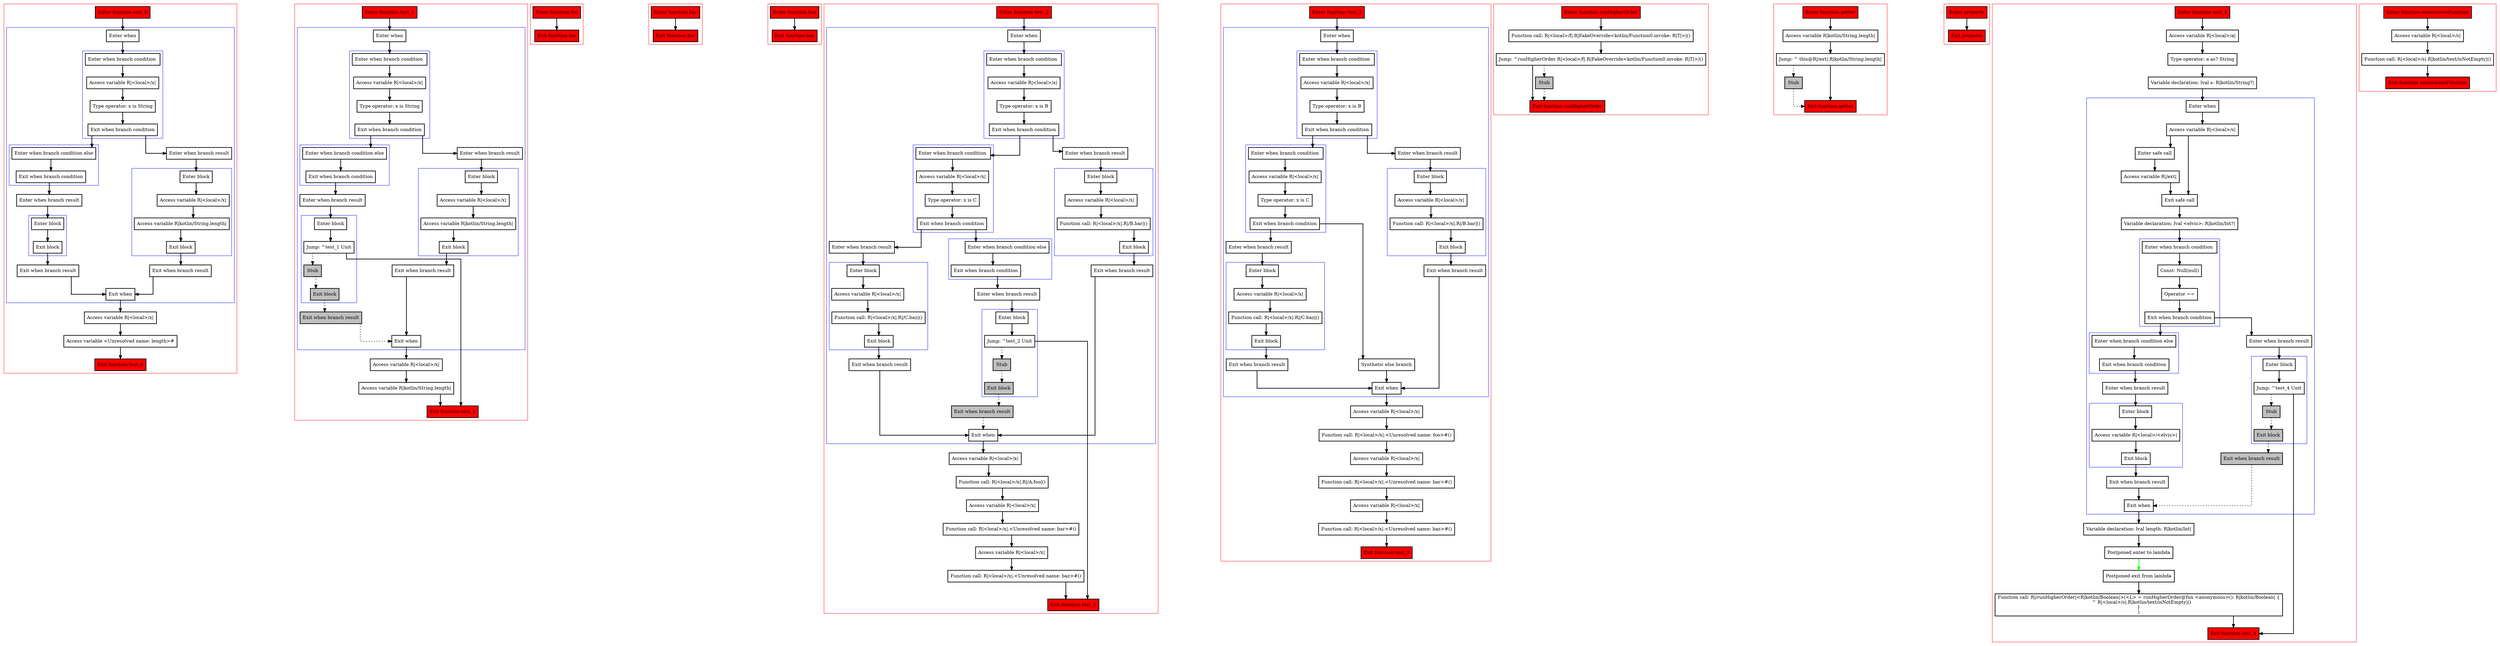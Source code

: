 digraph returns_kt {
    graph [splines=ortho nodesep=3]
    node [shape=box penwidth=2]
    edge [penwidth=2]

    subgraph cluster_0 {
        color=red
        0 [label="Enter function test_0" style="filled" fillcolor=red];
        subgraph cluster_1 {
            color=blue
            1 [label="Enter when"];
            subgraph cluster_2 {
                color=blue
                2 [label="Enter when branch condition "];
                3 [label="Access variable R|<local>/x|"];
                4 [label="Type operator: x is String"];
                5 [label="Exit when branch condition"];
            }
            subgraph cluster_3 {
                color=blue
                6 [label="Enter when branch condition else"];
                7 [label="Exit when branch condition"];
            }
            8 [label="Enter when branch result"];
            subgraph cluster_4 {
                color=blue
                9 [label="Enter block"];
                10 [label="Exit block"];
            }
            11 [label="Exit when branch result"];
            12 [label="Enter when branch result"];
            subgraph cluster_5 {
                color=blue
                13 [label="Enter block"];
                14 [label="Access variable R|<local>/x|"];
                15 [label="Access variable R|kotlin/String.length|"];
                16 [label="Exit block"];
            }
            17 [label="Exit when branch result"];
            18 [label="Exit when"];
        }
        19 [label="Access variable R|<local>/x|"];
        20 [label="Access variable <Unresolved name: length>#"];
        21 [label="Exit function test_0" style="filled" fillcolor=red];
    }

    0 -> {1};
    1 -> {2};
    2 -> {3};
    3 -> {4};
    4 -> {5};
    5 -> {12 6};
    6 -> {7};
    7 -> {8};
    8 -> {9};
    9 -> {10};
    10 -> {11};
    11 -> {18};
    12 -> {13};
    13 -> {14};
    14 -> {15};
    15 -> {16};
    16 -> {17};
    17 -> {18};
    18 -> {19};
    19 -> {20};
    20 -> {21};

    subgraph cluster_6 {
        color=red
        22 [label="Enter function test_1" style="filled" fillcolor=red];
        subgraph cluster_7 {
            color=blue
            23 [label="Enter when"];
            subgraph cluster_8 {
                color=blue
                24 [label="Enter when branch condition "];
                25 [label="Access variable R|<local>/x|"];
                26 [label="Type operator: x is String"];
                27 [label="Exit when branch condition"];
            }
            subgraph cluster_9 {
                color=blue
                28 [label="Enter when branch condition else"];
                29 [label="Exit when branch condition"];
            }
            30 [label="Enter when branch result"];
            subgraph cluster_10 {
                color=blue
                31 [label="Enter block"];
                32 [label="Jump: ^test_1 Unit"];
                33 [label="Stub" style="filled" fillcolor=gray];
                34 [label="Exit block" style="filled" fillcolor=gray];
            }
            35 [label="Exit when branch result" style="filled" fillcolor=gray];
            36 [label="Enter when branch result"];
            subgraph cluster_11 {
                color=blue
                37 [label="Enter block"];
                38 [label="Access variable R|<local>/x|"];
                39 [label="Access variable R|kotlin/String.length|"];
                40 [label="Exit block"];
            }
            41 [label="Exit when branch result"];
            42 [label="Exit when"];
        }
        43 [label="Access variable R|<local>/x|"];
        44 [label="Access variable R|kotlin/String.length|"];
        45 [label="Exit function test_1" style="filled" fillcolor=red];
    }

    22 -> {23};
    23 -> {24};
    24 -> {25};
    25 -> {26};
    26 -> {27};
    27 -> {36 28};
    28 -> {29};
    29 -> {30};
    30 -> {31};
    31 -> {32};
    32 -> {45};
    32 -> {33} [style=dotted];
    33 -> {34} [style=dotted];
    34 -> {35} [style=dotted];
    35 -> {42} [style=dotted];
    36 -> {37};
    37 -> {38};
    38 -> {39};
    39 -> {40};
    40 -> {41};
    41 -> {42};
    42 -> {43};
    43 -> {44};
    44 -> {45};

    subgraph cluster_12 {
        color=red
        46 [label="Enter function foo" style="filled" fillcolor=red];
        47 [label="Exit function foo" style="filled" fillcolor=red];
    }

    46 -> {47};

    subgraph cluster_13 {
        color=red
        48 [label="Enter function bar" style="filled" fillcolor=red];
        49 [label="Exit function bar" style="filled" fillcolor=red];
    }

    48 -> {49};

    subgraph cluster_14 {
        color=red
        50 [label="Enter function baz" style="filled" fillcolor=red];
        51 [label="Exit function baz" style="filled" fillcolor=red];
    }

    50 -> {51};

    subgraph cluster_15 {
        color=red
        52 [label="Enter function test_2" style="filled" fillcolor=red];
        subgraph cluster_16 {
            color=blue
            53 [label="Enter when"];
            subgraph cluster_17 {
                color=blue
                54 [label="Enter when branch condition "];
                55 [label="Access variable R|<local>/x|"];
                56 [label="Type operator: x is B"];
                57 [label="Exit when branch condition"];
            }
            subgraph cluster_18 {
                color=blue
                58 [label="Enter when branch condition "];
                59 [label="Access variable R|<local>/x|"];
                60 [label="Type operator: x is C"];
                61 [label="Exit when branch condition"];
            }
            subgraph cluster_19 {
                color=blue
                62 [label="Enter when branch condition else"];
                63 [label="Exit when branch condition"];
            }
            64 [label="Enter when branch result"];
            subgraph cluster_20 {
                color=blue
                65 [label="Enter block"];
                66 [label="Jump: ^test_2 Unit"];
                67 [label="Stub" style="filled" fillcolor=gray];
                68 [label="Exit block" style="filled" fillcolor=gray];
            }
            69 [label="Exit when branch result" style="filled" fillcolor=gray];
            70 [label="Enter when branch result"];
            subgraph cluster_21 {
                color=blue
                71 [label="Enter block"];
                72 [label="Access variable R|<local>/x|"];
                73 [label="Function call: R|<local>/x|.R|/C.baz|()"];
                74 [label="Exit block"];
            }
            75 [label="Exit when branch result"];
            76 [label="Enter when branch result"];
            subgraph cluster_22 {
                color=blue
                77 [label="Enter block"];
                78 [label="Access variable R|<local>/x|"];
                79 [label="Function call: R|<local>/x|.R|/B.bar|()"];
                80 [label="Exit block"];
            }
            81 [label="Exit when branch result"];
            82 [label="Exit when"];
        }
        83 [label="Access variable R|<local>/x|"];
        84 [label="Function call: R|<local>/x|.R|/A.foo|()"];
        85 [label="Access variable R|<local>/x|"];
        86 [label="Function call: R|<local>/x|.<Unresolved name: bar>#()"];
        87 [label="Access variable R|<local>/x|"];
        88 [label="Function call: R|<local>/x|.<Unresolved name: baz>#()"];
        89 [label="Exit function test_2" style="filled" fillcolor=red];
    }

    52 -> {53};
    53 -> {54};
    54 -> {55};
    55 -> {56};
    56 -> {57};
    57 -> {76 58};
    58 -> {59};
    59 -> {60};
    60 -> {61};
    61 -> {70 62};
    62 -> {63};
    63 -> {64};
    64 -> {65};
    65 -> {66};
    66 -> {89};
    66 -> {67} [style=dotted];
    67 -> {68} [style=dotted];
    68 -> {69} [style=dotted];
    69 -> {82} [style=dotted];
    70 -> {71};
    71 -> {72};
    72 -> {73};
    73 -> {74};
    74 -> {75};
    75 -> {82};
    76 -> {77};
    77 -> {78};
    78 -> {79};
    79 -> {80};
    80 -> {81};
    81 -> {82};
    82 -> {83};
    83 -> {84};
    84 -> {85};
    85 -> {86};
    86 -> {87};
    87 -> {88};
    88 -> {89};

    subgraph cluster_23 {
        color=red
        90 [label="Enter function test_3" style="filled" fillcolor=red];
        subgraph cluster_24 {
            color=blue
            91 [label="Enter when"];
            subgraph cluster_25 {
                color=blue
                92 [label="Enter when branch condition "];
                93 [label="Access variable R|<local>/x|"];
                94 [label="Type operator: x is B"];
                95 [label="Exit when branch condition"];
            }
            subgraph cluster_26 {
                color=blue
                96 [label="Enter when branch condition "];
                97 [label="Access variable R|<local>/x|"];
                98 [label="Type operator: x is C"];
                99 [label="Exit when branch condition"];
            }
            100 [label="Synthetic else branch"];
            101 [label="Enter when branch result"];
            subgraph cluster_27 {
                color=blue
                102 [label="Enter block"];
                103 [label="Access variable R|<local>/x|"];
                104 [label="Function call: R|<local>/x|.R|/C.baz|()"];
                105 [label="Exit block"];
            }
            106 [label="Exit when branch result"];
            107 [label="Enter when branch result"];
            subgraph cluster_28 {
                color=blue
                108 [label="Enter block"];
                109 [label="Access variable R|<local>/x|"];
                110 [label="Function call: R|<local>/x|.R|/B.bar|()"];
                111 [label="Exit block"];
            }
            112 [label="Exit when branch result"];
            113 [label="Exit when"];
        }
        114 [label="Access variable R|<local>/x|"];
        115 [label="Function call: R|<local>/x|.<Unresolved name: foo>#()"];
        116 [label="Access variable R|<local>/x|"];
        117 [label="Function call: R|<local>/x|.<Unresolved name: bar>#()"];
        118 [label="Access variable R|<local>/x|"];
        119 [label="Function call: R|<local>/x|.<Unresolved name: baz>#()"];
        120 [label="Exit function test_3" style="filled" fillcolor=red];
    }

    90 -> {91};
    91 -> {92};
    92 -> {93};
    93 -> {94};
    94 -> {95};
    95 -> {107 96};
    96 -> {97};
    97 -> {98};
    98 -> {99};
    99 -> {101 100};
    100 -> {113};
    101 -> {102};
    102 -> {103};
    103 -> {104};
    104 -> {105};
    105 -> {106};
    106 -> {113};
    107 -> {108};
    108 -> {109};
    109 -> {110};
    110 -> {111};
    111 -> {112};
    112 -> {113};
    113 -> {114};
    114 -> {115};
    115 -> {116};
    116 -> {117};
    117 -> {118};
    118 -> {119};
    119 -> {120};

    subgraph cluster_29 {
        color=red
        121 [label="Enter function runHigherOrder" style="filled" fillcolor=red];
        122 [label="Function call: R|<local>/f|.R|FakeOverride<kotlin/Function0.invoke: R|T|>|()"];
        123 [label="Jump: ^runHigherOrder R|<local>/f|.R|FakeOverride<kotlin/Function0.invoke: R|T|>|()"];
        124 [label="Stub" style="filled" fillcolor=gray];
        125 [label="Exit function runHigherOrder" style="filled" fillcolor=red];
    }

    121 -> {122};
    122 -> {123};
    123 -> {125};
    123 -> {124} [style=dotted];
    124 -> {125} [style=dotted];

    subgraph cluster_30 {
        color=red
        126 [label="Enter function getter" style="filled" fillcolor=red];
        127 [label="Access variable R|kotlin/String.length|"];
        128 [label="Jump: ^ this@R|/ext|.R|kotlin/String.length|"];
        129 [label="Stub" style="filled" fillcolor=gray];
        130 [label="Exit function getter" style="filled" fillcolor=red];
    }

    126 -> {127};
    127 -> {128};
    128 -> {130};
    128 -> {129} [style=dotted];
    129 -> {130} [style=dotted];

    subgraph cluster_31 {
        color=red
        131 [label="Enter property" style="filled" fillcolor=red];
        132 [label="Exit property" style="filled" fillcolor=red];
    }

    131 -> {132};

    subgraph cluster_32 {
        color=red
        133 [label="Enter function test_4" style="filled" fillcolor=red];
        134 [label="Access variable R|<local>/a|"];
        135 [label="Type operator: a as? String"];
        136 [label="Variable declaration: lval s: R|kotlin/String?|"];
        subgraph cluster_33 {
            color=blue
            137 [label="Enter when"];
            138 [label="Access variable R|<local>/s|"];
            139 [label="Enter safe call"];
            140 [label="Access variable R|/ext|"];
            141 [label="Exit safe call"];
            142 [label="Variable declaration: lval <elvis>: R|kotlin/Int?|"];
            subgraph cluster_34 {
                color=blue
                143 [label="Enter when branch condition "];
                144 [label="Const: Null(null)"];
                145 [label="Operator =="];
                146 [label="Exit when branch condition"];
            }
            subgraph cluster_35 {
                color=blue
                147 [label="Enter when branch condition else"];
                148 [label="Exit when branch condition"];
            }
            149 [label="Enter when branch result"];
            subgraph cluster_36 {
                color=blue
                150 [label="Enter block"];
                151 [label="Access variable R|<local>/<elvis>|"];
                152 [label="Exit block"];
            }
            153 [label="Exit when branch result"];
            154 [label="Enter when branch result"];
            subgraph cluster_37 {
                color=blue
                155 [label="Enter block"];
                156 [label="Jump: ^test_4 Unit"];
                157 [label="Stub" style="filled" fillcolor=gray];
                158 [label="Exit block" style="filled" fillcolor=gray];
            }
            159 [label="Exit when branch result" style="filled" fillcolor=gray];
            160 [label="Exit when"];
        }
        161 [label="Variable declaration: lval length: R|kotlin/Int|"];
        162 [label="Postponed enter to lambda"];
        163 [label="Postponed exit from lambda"];
        164 [label="Function call: R|/runHigherOrder|<R|kotlin/Boolean|>(<L> = runHigherOrder@fun <anonymous>(): R|kotlin/Boolean| {
    ^ R|<local>/s|.R|kotlin/text/isNotEmpty|()
}
)"];
        165 [label="Exit function test_4" style="filled" fillcolor=red];
    }

    133 -> {134};
    134 -> {135};
    135 -> {136};
    136 -> {137};
    137 -> {138};
    138 -> {139 141};
    139 -> {140};
    140 -> {141};
    141 -> {142};
    142 -> {143};
    143 -> {144};
    144 -> {145};
    145 -> {146};
    146 -> {154 147};
    147 -> {148};
    148 -> {149};
    149 -> {150};
    150 -> {151};
    151 -> {152};
    152 -> {153};
    153 -> {160};
    154 -> {155};
    155 -> {156};
    156 -> {165};
    156 -> {157} [style=dotted];
    157 -> {158} [style=dotted];
    158 -> {159} [style=dotted];
    159 -> {160} [style=dotted];
    160 -> {161};
    161 -> {162};
    162 -> {163 163} [color=green];
    163 -> {164};
    164 -> {165};

    subgraph cluster_38 {
        color=red
        166 [label="Enter function anonymousFunction" style="filled" fillcolor=red];
        167 [label="Access variable R|<local>/s|"];
        168 [label="Function call: R|<local>/s|.R|kotlin/text/isNotEmpty|()"];
        169 [label="Exit function anonymousFunction" style="filled" fillcolor=red];
    }

    166 -> {167};
    167 -> {168};
    168 -> {169};

}
